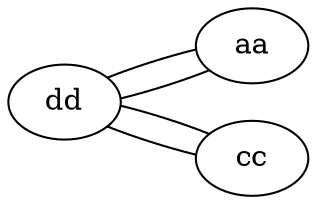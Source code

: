 graph g {
rankdir=LR;
"dd";
"dd" -- "aa";
"dd" -- "cc";
"aa";
"aa" -- "dd";
"cc";
"cc" -- "dd";
"cc";
}
